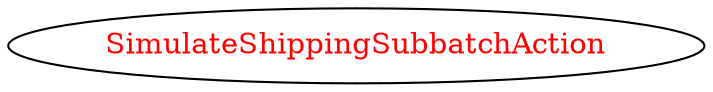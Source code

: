 digraph dependencyGraph {
 concentrate=true;
 ranksep="2.0";
 rankdir="LR"; 
 splines="ortho";
"SimulateShippingSubbatchAction" [fontcolor="red"];
}